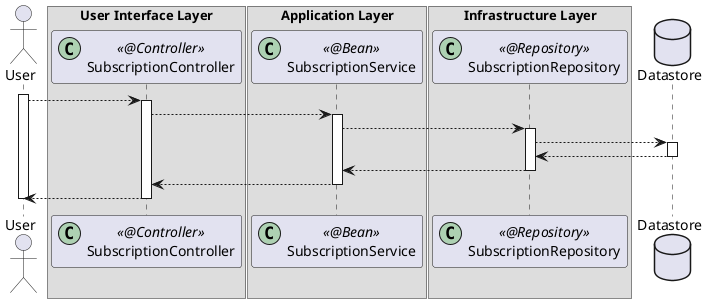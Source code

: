@startuml

actor User
box User Interface Layer
participant SubscriptionController << (C,#ADD1B2) @Controller >>
end box
box Application Layer
participant SubscriptionService << (C,#ADD1B2) @Bean >>
end box
box Domain Layer
end box
box Infrastructure Layer
participant SubscriptionRepository << (C,#ADD1B2) @Repository >>
end box
database Datastore

activate User

User --> SubscriptionController
activate SubscriptionController

SubscriptionController --> SubscriptionService
activate SubscriptionService

SubscriptionService --> SubscriptionRepository
activate SubscriptionRepository

SubscriptionRepository --> Datastore
activate Datastore

Datastore --> SubscriptionRepository
deactivate Datastore

SubscriptionRepository --> SubscriptionService
deactivate SubscriptionRepository

SubscriptionService --> SubscriptionController
deactivate SubscriptionService

SubscriptionController --> User
deactivate SubscriptionController

deactivate User

@enduml